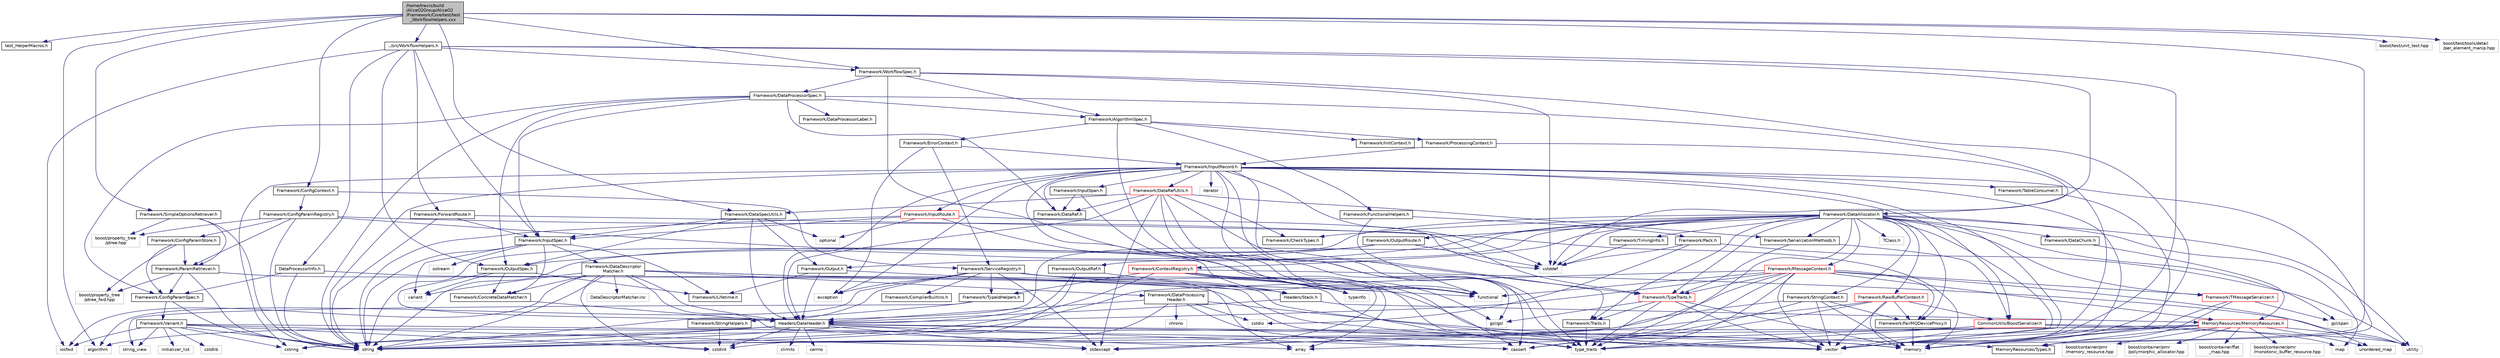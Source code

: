 digraph "/home/travis/build/AliceO2Group/AliceO2/Framework/Core/test/test_WorkflowHelpers.cxx"
{
 // INTERACTIVE_SVG=YES
  bgcolor="transparent";
  edge [fontname="Helvetica",fontsize="10",labelfontname="Helvetica",labelfontsize="10"];
  node [fontname="Helvetica",fontsize="10",shape=record];
  Node0 [label="/home/travis/build\l/AliceO2Group/AliceO2\l/Framework/Core/test/test\l_WorkflowHelpers.cxx",height=0.2,width=0.4,color="black", fillcolor="grey75", style="filled", fontcolor="black"];
  Node0 -> Node1 [color="midnightblue",fontsize="10",style="solid",fontname="Helvetica"];
  Node1 [label="test_HelperMacros.h",height=0.2,width=0.4,color="black",URL="$d1/dee/test__HelperMacros_8h.html"];
  Node0 -> Node2 [color="midnightblue",fontsize="10",style="solid",fontname="Helvetica"];
  Node2 [label="Framework/ConfigContext.h",height=0.2,width=0.4,color="black",URL="$d7/d2e/ConfigContext_8h.html"];
  Node2 -> Node3 [color="midnightblue",fontsize="10",style="solid",fontname="Helvetica"];
  Node3 [label="Framework/ConfigParamRegistry.h",height=0.2,width=0.4,color="black",URL="$de/dc6/ConfigParamRegistry_8h.html"];
  Node3 -> Node4 [color="midnightblue",fontsize="10",style="solid",fontname="Helvetica"];
  Node4 [label="Framework/ParamRetriever.h",height=0.2,width=0.4,color="black",URL="$df/d72/ParamRetriever_8h.html"];
  Node4 -> Node5 [color="midnightblue",fontsize="10",style="solid",fontname="Helvetica"];
  Node5 [label="Framework/ConfigParamSpec.h",height=0.2,width=0.4,color="black",URL="$d0/d1c/ConfigParamSpec_8h.html"];
  Node5 -> Node6 [color="midnightblue",fontsize="10",style="solid",fontname="Helvetica"];
  Node6 [label="Framework/Variant.h",height=0.2,width=0.4,color="black",URL="$de/d56/Variant_8h.html"];
  Node6 -> Node7 [color="midnightblue",fontsize="10",style="solid",fontname="Helvetica"];
  Node7 [label="type_traits",height=0.2,width=0.4,color="grey75"];
  Node6 -> Node8 [color="midnightblue",fontsize="10",style="solid",fontname="Helvetica"];
  Node8 [label="cstring",height=0.2,width=0.4,color="grey75"];
  Node6 -> Node9 [color="midnightblue",fontsize="10",style="solid",fontname="Helvetica"];
  Node9 [label="cstdint",height=0.2,width=0.4,color="grey75"];
  Node6 -> Node10 [color="midnightblue",fontsize="10",style="solid",fontname="Helvetica"];
  Node10 [label="cstdlib",height=0.2,width=0.4,color="grey75"];
  Node6 -> Node11 [color="midnightblue",fontsize="10",style="solid",fontname="Helvetica"];
  Node11 [label="stdexcept",height=0.2,width=0.4,color="grey75"];
  Node6 -> Node12 [color="midnightblue",fontsize="10",style="solid",fontname="Helvetica"];
  Node12 [label="iosfwd",height=0.2,width=0.4,color="grey75"];
  Node6 -> Node13 [color="midnightblue",fontsize="10",style="solid",fontname="Helvetica"];
  Node13 [label="initializer_list",height=0.2,width=0.4,color="grey75"];
  Node6 -> Node14 [color="midnightblue",fontsize="10",style="solid",fontname="Helvetica"];
  Node14 [label="string_view",height=0.2,width=0.4,color="grey75"];
  Node6 -> Node15 [color="midnightblue",fontsize="10",style="solid",fontname="Helvetica"];
  Node15 [label="string",height=0.2,width=0.4,color="grey75"];
  Node5 -> Node15 [color="midnightblue",fontsize="10",style="solid",fontname="Helvetica"];
  Node4 -> Node16 [color="midnightblue",fontsize="10",style="solid",fontname="Helvetica"];
  Node16 [label="boost/property_tree\l/ptree_fwd.hpp",height=0.2,width=0.4,color="grey75"];
  Node4 -> Node15 [color="midnightblue",fontsize="10",style="solid",fontname="Helvetica"];
  Node4 -> Node17 [color="midnightblue",fontsize="10",style="solid",fontname="Helvetica"];
  Node17 [label="vector",height=0.2,width=0.4,color="grey75"];
  Node3 -> Node18 [color="midnightblue",fontsize="10",style="solid",fontname="Helvetica"];
  Node18 [label="Framework/ConfigParamStore.h",height=0.2,width=0.4,color="black",URL="$dd/daf/ConfigParamStore_8h.html"];
  Node18 -> Node4 [color="midnightblue",fontsize="10",style="solid",fontname="Helvetica"];
  Node18 -> Node5 [color="midnightblue",fontsize="10",style="solid",fontname="Helvetica"];
  Node18 -> Node16 [color="midnightblue",fontsize="10",style="solid",fontname="Helvetica"];
  Node3 -> Node19 [color="midnightblue",fontsize="10",style="solid",fontname="Helvetica"];
  Node19 [label="boost/property_tree\l/ptree.hpp",height=0.2,width=0.4,color="grey75"];
  Node3 -> Node20 [color="midnightblue",fontsize="10",style="solid",fontname="Helvetica"];
  Node20 [label="memory",height=0.2,width=0.4,color="grey75"];
  Node3 -> Node15 [color="midnightblue",fontsize="10",style="solid",fontname="Helvetica"];
  Node3 -> Node21 [color="midnightblue",fontsize="10",style="solid",fontname="Helvetica"];
  Node21 [label="cassert",height=0.2,width=0.4,color="grey75"];
  Node2 -> Node22 [color="midnightblue",fontsize="10",style="solid",fontname="Helvetica"];
  Node22 [label="Framework/ServiceRegistry.h",height=0.2,width=0.4,color="black",URL="$d8/d17/ServiceRegistry_8h.html"];
  Node22 -> Node23 [color="midnightblue",fontsize="10",style="solid",fontname="Helvetica"];
  Node23 [label="Framework/CompilerBuiltins.h",height=0.2,width=0.4,color="black",URL="$d9/de8/CompilerBuiltins_8h.html"];
  Node22 -> Node24 [color="midnightblue",fontsize="10",style="solid",fontname="Helvetica"];
  Node24 [label="Framework/TypeIdHelpers.h",height=0.2,width=0.4,color="black",URL="$d2/d9a/TypeIdHelpers_8h.html"];
  Node24 -> Node14 [color="midnightblue",fontsize="10",style="solid",fontname="Helvetica"];
  Node24 -> Node25 [color="midnightblue",fontsize="10",style="solid",fontname="Helvetica"];
  Node25 [label="Framework/StringHelpers.h",height=0.2,width=0.4,color="black",URL="$db/dff/StringHelpers_8h.html"];
  Node25 -> Node9 [color="midnightblue",fontsize="10",style="solid",fontname="Helvetica"];
  Node22 -> Node26 [color="midnightblue",fontsize="10",style="solid",fontname="Helvetica"];
  Node26 [label="algorithm",height=0.2,width=0.4,color="grey75"];
  Node22 -> Node27 [color="midnightblue",fontsize="10",style="solid",fontname="Helvetica"];
  Node27 [label="array",height=0.2,width=0.4,color="grey75"];
  Node22 -> Node28 [color="midnightblue",fontsize="10",style="solid",fontname="Helvetica"];
  Node28 [label="exception",height=0.2,width=0.4,color="grey75"];
  Node22 -> Node29 [color="midnightblue",fontsize="10",style="solid",fontname="Helvetica"];
  Node29 [label="functional",height=0.2,width=0.4,color="grey75"];
  Node22 -> Node15 [color="midnightblue",fontsize="10",style="solid",fontname="Helvetica"];
  Node22 -> Node7 [color="midnightblue",fontsize="10",style="solid",fontname="Helvetica"];
  Node22 -> Node30 [color="midnightblue",fontsize="10",style="solid",fontname="Helvetica"];
  Node30 [label="typeinfo",height=0.2,width=0.4,color="grey75"];
  Node22 -> Node11 [color="midnightblue",fontsize="10",style="solid",fontname="Helvetica"];
  Node0 -> Node31 [color="midnightblue",fontsize="10",style="solid",fontname="Helvetica"];
  Node31 [label="Framework/WorkflowSpec.h",height=0.2,width=0.4,color="black",URL="$df/da1/WorkflowSpec_8h.html"];
  Node31 -> Node32 [color="midnightblue",fontsize="10",style="solid",fontname="Helvetica"];
  Node32 [label="Framework/DataProcessorSpec.h",height=0.2,width=0.4,color="black",URL="$d0/df4/DataProcessorSpec_8h.html"];
  Node32 -> Node33 [color="midnightblue",fontsize="10",style="solid",fontname="Helvetica"];
  Node33 [label="Framework/AlgorithmSpec.h",height=0.2,width=0.4,color="black",URL="$d0/d14/AlgorithmSpec_8h.html"];
  Node33 -> Node34 [color="midnightblue",fontsize="10",style="solid",fontname="Helvetica"];
  Node34 [label="Framework/ProcessingContext.h",height=0.2,width=0.4,color="black",URL="$de/d6a/ProcessingContext_8h.html"];
  Node34 -> Node35 [color="midnightblue",fontsize="10",style="solid",fontname="Helvetica"];
  Node35 [label="Framework/InputRecord.h",height=0.2,width=0.4,color="black",URL="$d6/d5c/InputRecord_8h.html"];
  Node35 -> Node36 [color="midnightblue",fontsize="10",style="solid",fontname="Helvetica"];
  Node36 [label="Framework/DataRef.h",height=0.2,width=0.4,color="black",URL="$d5/dfb/DataRef_8h.html"];
  Node35 -> Node37 [color="midnightblue",fontsize="10",style="solid",fontname="Helvetica"];
  Node37 [label="Framework/DataRefUtils.h",height=0.2,width=0.4,color="red",URL="$d5/db8/DataRefUtils_8h.html"];
  Node37 -> Node36 [color="midnightblue",fontsize="10",style="solid",fontname="Helvetica"];
  Node37 -> Node50 [color="midnightblue",fontsize="10",style="solid",fontname="Helvetica"];
  Node50 [label="Framework/SerializationMethods.h",height=0.2,width=0.4,color="black",URL="$d1/d53/SerializationMethods_8h.html",tooltip="Type wrappers for enfording a specific serialization method. "];
  Node50 -> Node51 [color="midnightblue",fontsize="10",style="solid",fontname="Helvetica"];
  Node51 [label="Framework/TypeTraits.h",height=0.2,width=0.4,color="red",URL="$d0/d95/TypeTraits_8h.html"];
  Node51 -> Node7 [color="midnightblue",fontsize="10",style="solid",fontname="Helvetica"];
  Node51 -> Node17 [color="midnightblue",fontsize="10",style="solid",fontname="Helvetica"];
  Node51 -> Node20 [color="midnightblue",fontsize="10",style="solid",fontname="Helvetica"];
  Node51 -> Node52 [color="midnightblue",fontsize="10",style="solid",fontname="Helvetica"];
  Node52 [label="Framework/Traits.h",height=0.2,width=0.4,color="black",URL="$db/d31/Traits_8h.html"];
  Node52 -> Node7 [color="midnightblue",fontsize="10",style="solid",fontname="Helvetica"];
  Node51 -> Node55 [color="midnightblue",fontsize="10",style="solid",fontname="Helvetica"];
  Node55 [label="gsl/gsl",height=0.2,width=0.4,color="grey75"];
  Node50 -> Node56 [color="midnightblue",fontsize="10",style="solid",fontname="Helvetica"];
  Node56 [label="CommonUtils/BoostSerializer.h",height=0.2,width=0.4,color="red",URL="$d7/d91/BoostSerializer_8h.html",tooltip="Templatised boost serializer/deserializer for containers and base types. "];
  Node56 -> Node57 [color="midnightblue",fontsize="10",style="solid",fontname="Helvetica"];
  Node57 [label="utility",height=0.2,width=0.4,color="grey75"];
  Node56 -> Node7 [color="midnightblue",fontsize="10",style="solid",fontname="Helvetica"];
  Node56 -> Node27 [color="midnightblue",fontsize="10",style="solid",fontname="Helvetica"];
  Node56 -> Node17 [color="midnightblue",fontsize="10",style="solid",fontname="Helvetica"];
  Node56 -> Node59 [color="midnightblue",fontsize="10",style="solid",fontname="Helvetica"];
  Node59 [label="map",height=0.2,width=0.4,color="grey75"];
  Node37 -> Node69 [color="midnightblue",fontsize="10",style="solid",fontname="Helvetica"];
  Node69 [label="Framework/DataSpecUtils.h",height=0.2,width=0.4,color="black",URL="$d6/d68/DataSpecUtils_8h.html"];
  Node69 -> Node70 [color="midnightblue",fontsize="10",style="solid",fontname="Helvetica"];
  Node70 [label="Framework/OutputSpec.h",height=0.2,width=0.4,color="black",URL="$db/d2d/OutputSpec_8h.html"];
  Node70 -> Node71 [color="midnightblue",fontsize="10",style="solid",fontname="Helvetica"];
  Node71 [label="Headers/DataHeader.h",height=0.2,width=0.4,color="black",URL="$dc/dcd/DataHeader_8h.html"];
  Node71 -> Node9 [color="midnightblue",fontsize="10",style="solid",fontname="Helvetica"];
  Node71 -> Node20 [color="midnightblue",fontsize="10",style="solid",fontname="Helvetica"];
  Node71 -> Node21 [color="midnightblue",fontsize="10",style="solid",fontname="Helvetica"];
  Node71 -> Node8 [color="midnightblue",fontsize="10",style="solid",fontname="Helvetica"];
  Node71 -> Node26 [color="midnightblue",fontsize="10",style="solid",fontname="Helvetica"];
  Node71 -> Node11 [color="midnightblue",fontsize="10",style="solid",fontname="Helvetica"];
  Node71 -> Node15 [color="midnightblue",fontsize="10",style="solid",fontname="Helvetica"];
  Node71 -> Node72 [color="midnightblue",fontsize="10",style="solid",fontname="Helvetica"];
  Node72 [label="climits",height=0.2,width=0.4,color="grey75"];
  Node71 -> Node48 [color="midnightblue",fontsize="10",style="solid",fontname="Helvetica"];
  Node48 [label="MemoryResources/Types.h",height=0.2,width=0.4,color="black",URL="$d7/df8/Types_8h.html"];
  Node71 -> Node73 [color="midnightblue",fontsize="10",style="solid",fontname="Helvetica"];
  Node73 [label="cerrno",height=0.2,width=0.4,color="grey75"];
  Node70 -> Node74 [color="midnightblue",fontsize="10",style="solid",fontname="Helvetica"];
  Node74 [label="Framework/Lifetime.h",height=0.2,width=0.4,color="black",URL="$dc/dca/Lifetime_8h.html"];
  Node70 -> Node75 [color="midnightblue",fontsize="10",style="solid",fontname="Helvetica"];
  Node75 [label="Framework/ConcreteDataMatcher.h",height=0.2,width=0.4,color="black",URL="$d0/d1b/ConcreteDataMatcher_8h.html"];
  Node75 -> Node71 [color="midnightblue",fontsize="10",style="solid",fontname="Helvetica"];
  Node70 -> Node76 [color="midnightblue",fontsize="10",style="solid",fontname="Helvetica"];
  Node76 [label="variant",height=0.2,width=0.4,color="grey75"];
  Node69 -> Node77 [color="midnightblue",fontsize="10",style="solid",fontname="Helvetica"];
  Node77 [label="Framework/InputSpec.h",height=0.2,width=0.4,color="black",URL="$d5/d3f/InputSpec_8h.html"];
  Node77 -> Node74 [color="midnightblue",fontsize="10",style="solid",fontname="Helvetica"];
  Node77 -> Node75 [color="midnightblue",fontsize="10",style="solid",fontname="Helvetica"];
  Node77 -> Node78 [color="midnightblue",fontsize="10",style="solid",fontname="Helvetica"];
  Node78 [label="Framework/DataDescriptor\lMatcher.h",height=0.2,width=0.4,color="black",URL="$d3/da3/DataDescriptorMatcher_8h.html"];
  Node78 -> Node75 [color="midnightblue",fontsize="10",style="solid",fontname="Helvetica"];
  Node78 -> Node79 [color="midnightblue",fontsize="10",style="solid",fontname="Helvetica"];
  Node79 [label="Framework/DataProcessing\lHeader.h",height=0.2,width=0.4,color="black",URL="$d6/dc9/DataProcessingHeader_8h.html"];
  Node79 -> Node71 [color="midnightblue",fontsize="10",style="solid",fontname="Helvetica"];
  Node79 -> Node9 [color="midnightblue",fontsize="10",style="solid",fontname="Helvetica"];
  Node79 -> Node80 [color="midnightblue",fontsize="10",style="solid",fontname="Helvetica"];
  Node80 [label="cstdio",height=0.2,width=0.4,color="grey75"];
  Node79 -> Node20 [color="midnightblue",fontsize="10",style="solid",fontname="Helvetica"];
  Node79 -> Node21 [color="midnightblue",fontsize="10",style="solid",fontname="Helvetica"];
  Node79 -> Node81 [color="midnightblue",fontsize="10",style="solid",fontname="Helvetica"];
  Node81 [label="chrono",height=0.2,width=0.4,color="grey75"];
  Node78 -> Node71 [color="midnightblue",fontsize="10",style="solid",fontname="Helvetica"];
  Node78 -> Node82 [color="midnightblue",fontsize="10",style="solid",fontname="Helvetica"];
  Node82 [label="Headers/Stack.h",height=0.2,width=0.4,color="black",URL="$d4/d00/Headers_2include_2Headers_2Stack_8h.html"];
  Node82 -> Node83 [color="midnightblue",fontsize="10",style="solid",fontname="Helvetica"];
  Node83 [label="MemoryResources/MemoryResources.h",height=0.2,width=0.4,color="red",URL="$dc/d03/MemoryResources_8h.html"];
  Node83 -> Node84 [color="midnightblue",fontsize="10",style="solid",fontname="Helvetica"];
  Node84 [label="boost/container/flat\l_map.hpp",height=0.2,width=0.4,color="grey75"];
  Node83 -> Node85 [color="midnightblue",fontsize="10",style="solid",fontname="Helvetica"];
  Node85 [label="boost/container/pmr\l/memory_resource.hpp",height=0.2,width=0.4,color="grey75"];
  Node83 -> Node86 [color="midnightblue",fontsize="10",style="solid",fontname="Helvetica"];
  Node86 [label="boost/container/pmr\l/monotonic_buffer_resource.hpp",height=0.2,width=0.4,color="grey75"];
  Node83 -> Node87 [color="midnightblue",fontsize="10",style="solid",fontname="Helvetica"];
  Node87 [label="boost/container/pmr\l/polymorphic_allocator.hpp",height=0.2,width=0.4,color="grey75"];
  Node83 -> Node8 [color="midnightblue",fontsize="10",style="solid",fontname="Helvetica"];
  Node83 -> Node15 [color="midnightblue",fontsize="10",style="solid",fontname="Helvetica"];
  Node83 -> Node7 [color="midnightblue",fontsize="10",style="solid",fontname="Helvetica"];
  Node83 -> Node57 [color="midnightblue",fontsize="10",style="solid",fontname="Helvetica"];
  Node83 -> Node17 [color="midnightblue",fontsize="10",style="solid",fontname="Helvetica"];
  Node83 -> Node88 [color="midnightblue",fontsize="10",style="solid",fontname="Helvetica"];
  Node88 [label="unordered_map",height=0.2,width=0.4,color="grey75"];
  Node83 -> Node48 [color="midnightblue",fontsize="10",style="solid",fontname="Helvetica"];
  Node82 -> Node71 [color="midnightblue",fontsize="10",style="solid",fontname="Helvetica"];
  Node78 -> Node27 [color="midnightblue",fontsize="10",style="solid",fontname="Helvetica"];
  Node78 -> Node9 [color="midnightblue",fontsize="10",style="solid",fontname="Helvetica"];
  Node78 -> Node12 [color="midnightblue",fontsize="10",style="solid",fontname="Helvetica"];
  Node78 -> Node15 [color="midnightblue",fontsize="10",style="solid",fontname="Helvetica"];
  Node78 -> Node76 [color="midnightblue",fontsize="10",style="solid",fontname="Helvetica"];
  Node78 -> Node17 [color="midnightblue",fontsize="10",style="solid",fontname="Helvetica"];
  Node78 -> Node93 [color="midnightblue",fontsize="10",style="solid",fontname="Helvetica"];
  Node93 [label="DataDescriptorMatcher.inc",height=0.2,width=0.4,color="grey75"];
  Node77 -> Node15 [color="midnightblue",fontsize="10",style="solid",fontname="Helvetica"];
  Node77 -> Node94 [color="midnightblue",fontsize="10",style="solid",fontname="Helvetica"];
  Node94 [label="ostream",height=0.2,width=0.4,color="grey75"];
  Node77 -> Node76 [color="midnightblue",fontsize="10",style="solid",fontname="Helvetica"];
  Node69 -> Node71 [color="midnightblue",fontsize="10",style="solid",fontname="Helvetica"];
  Node69 -> Node95 [color="midnightblue",fontsize="10",style="solid",fontname="Helvetica"];
  Node95 [label="Framework/Output.h",height=0.2,width=0.4,color="black",URL="$d3/ddf/Output_8h.html"];
  Node95 -> Node71 [color="midnightblue",fontsize="10",style="solid",fontname="Helvetica"];
  Node95 -> Node74 [color="midnightblue",fontsize="10",style="solid",fontname="Helvetica"];
  Node95 -> Node82 [color="midnightblue",fontsize="10",style="solid",fontname="Helvetica"];
  Node69 -> Node96 [color="midnightblue",fontsize="10",style="solid",fontname="Helvetica"];
  Node96 [label="optional",height=0.2,width=0.4,color="grey75"];
  Node37 -> Node51 [color="midnightblue",fontsize="10",style="solid",fontname="Helvetica"];
  Node37 -> Node71 [color="midnightblue",fontsize="10",style="solid",fontname="Helvetica"];
  Node37 -> Node97 [color="midnightblue",fontsize="10",style="solid",fontname="Helvetica"];
  Node97 [label="Framework/CheckTypes.h",height=0.2,width=0.4,color="black",URL="$d1/d00/CheckTypes_8h.html"];
  Node37 -> Node55 [color="midnightblue",fontsize="10",style="solid",fontname="Helvetica"];
  Node37 -> Node11 [color="midnightblue",fontsize="10",style="solid",fontname="Helvetica"];
  Node37 -> Node7 [color="midnightblue",fontsize="10",style="solid",fontname="Helvetica"];
  Node35 -> Node99 [color="midnightblue",fontsize="10",style="solid",fontname="Helvetica"];
  Node99 [label="Framework/InputRoute.h",height=0.2,width=0.4,color="red",URL="$d5/d19/InputRoute_8h.html"];
  Node99 -> Node77 [color="midnightblue",fontsize="10",style="solid",fontname="Helvetica"];
  Node99 -> Node102 [color="midnightblue",fontsize="10",style="solid",fontname="Helvetica"];
  Node102 [label="cstddef",height=0.2,width=0.4,color="grey75"];
  Node99 -> Node15 [color="midnightblue",fontsize="10",style="solid",fontname="Helvetica"];
  Node99 -> Node29 [color="midnightblue",fontsize="10",style="solid",fontname="Helvetica"];
  Node99 -> Node96 [color="midnightblue",fontsize="10",style="solid",fontname="Helvetica"];
  Node35 -> Node51 [color="midnightblue",fontsize="10",style="solid",fontname="Helvetica"];
  Node35 -> Node103 [color="midnightblue",fontsize="10",style="solid",fontname="Helvetica"];
  Node103 [label="Framework/InputSpan.h",height=0.2,width=0.4,color="black",URL="$da/d0f/InputSpan_8h.html"];
  Node103 -> Node36 [color="midnightblue",fontsize="10",style="solid",fontname="Helvetica"];
  Node103 -> Node29 [color="midnightblue",fontsize="10",style="solid",fontname="Helvetica"];
  Node35 -> Node104 [color="midnightblue",fontsize="10",style="solid",fontname="Helvetica"];
  Node104 [label="Framework/TableConsumer.h",height=0.2,width=0.4,color="black",URL="$dc/d03/TableConsumer_8h.html"];
  Node104 -> Node20 [color="midnightblue",fontsize="10",style="solid",fontname="Helvetica"];
  Node35 -> Node52 [color="midnightblue",fontsize="10",style="solid",fontname="Helvetica"];
  Node35 -> Node48 [color="midnightblue",fontsize="10",style="solid",fontname="Helvetica"];
  Node35 -> Node71 [color="midnightblue",fontsize="10",style="solid",fontname="Helvetica"];
  Node35 -> Node56 [color="midnightblue",fontsize="10",style="solid",fontname="Helvetica"];
  Node35 -> Node55 [color="midnightblue",fontsize="10",style="solid",fontname="Helvetica"];
  Node35 -> Node105 [color="midnightblue",fontsize="10",style="solid",fontname="Helvetica"];
  Node105 [label="iterator",height=0.2,width=0.4,color="grey75"];
  Node35 -> Node15 [color="midnightblue",fontsize="10",style="solid",fontname="Helvetica"];
  Node35 -> Node17 [color="midnightblue",fontsize="10",style="solid",fontname="Helvetica"];
  Node35 -> Node8 [color="midnightblue",fontsize="10",style="solid",fontname="Helvetica"];
  Node35 -> Node21 [color="midnightblue",fontsize="10",style="solid",fontname="Helvetica"];
  Node35 -> Node28 [color="midnightblue",fontsize="10",style="solid",fontname="Helvetica"];
  Node35 -> Node20 [color="midnightblue",fontsize="10",style="solid",fontname="Helvetica"];
  Node35 -> Node7 [color="midnightblue",fontsize="10",style="solid",fontname="Helvetica"];
  Node34 -> Node106 [color="midnightblue",fontsize="10",style="solid",fontname="Helvetica"];
  Node106 [label="Framework/DataAllocator.h",height=0.2,width=0.4,color="black",URL="$d1/d28/DataAllocator_8h.html"];
  Node106 -> Node107 [color="midnightblue",fontsize="10",style="solid",fontname="Helvetica"];
  Node107 [label="Framework/ContextRegistry.h",height=0.2,width=0.4,color="red",URL="$df/d2f/ContextRegistry_8h.html"];
  Node107 -> Node24 [color="midnightblue",fontsize="10",style="solid",fontname="Helvetica"];
  Node107 -> Node30 [color="midnightblue",fontsize="10",style="solid",fontname="Helvetica"];
  Node107 -> Node7 [color="midnightblue",fontsize="10",style="solid",fontname="Helvetica"];
  Node107 -> Node15 [color="midnightblue",fontsize="10",style="solid",fontname="Helvetica"];
  Node107 -> Node11 [color="midnightblue",fontsize="10",style="solid",fontname="Helvetica"];
  Node107 -> Node17 [color="midnightblue",fontsize="10",style="solid",fontname="Helvetica"];
  Node107 -> Node57 [color="midnightblue",fontsize="10",style="solid",fontname="Helvetica"];
  Node107 -> Node27 [color="midnightblue",fontsize="10",style="solid",fontname="Helvetica"];
  Node106 -> Node109 [color="midnightblue",fontsize="10",style="solid",fontname="Helvetica"];
  Node109 [label="Framework/MessageContext.h",height=0.2,width=0.4,color="red",URL="$dc/dc4/MessageContext_8h.html"];
  Node109 -> Node112 [color="midnightblue",fontsize="10",style="solid",fontname="Helvetica"];
  Node112 [label="Framework/FairMQDeviceProxy.h",height=0.2,width=0.4,color="black",URL="$d8/d71/FairMQDeviceProxy_8h.html"];
  Node112 -> Node20 [color="midnightblue",fontsize="10",style="solid",fontname="Helvetica"];
  Node109 -> Node39 [color="midnightblue",fontsize="10",style="solid",fontname="Helvetica"];
  Node39 [label="Framework/TMessageSerializer.h",height=0.2,width=0.4,color="red",URL="$d8/d3c/TMessageSerializer_8h.html"];
  Node39 -> Node46 [color="midnightblue",fontsize="10",style="solid",fontname="Helvetica"];
  Node46 [label="gsl/span",height=0.2,width=0.4,color="grey75"];
  Node39 -> Node20 [color="midnightblue",fontsize="10",style="solid",fontname="Helvetica"];
  Node39 -> Node48 [color="midnightblue",fontsize="10",style="solid",fontname="Helvetica"];
  Node109 -> Node51 [color="midnightblue",fontsize="10",style="solid",fontname="Helvetica"];
  Node109 -> Node71 [color="midnightblue",fontsize="10",style="solid",fontname="Helvetica"];
  Node109 -> Node83 [color="midnightblue",fontsize="10",style="solid",fontname="Helvetica"];
  Node109 -> Node21 [color="midnightblue",fontsize="10",style="solid",fontname="Helvetica"];
  Node109 -> Node29 [color="midnightblue",fontsize="10",style="solid",fontname="Helvetica"];
  Node109 -> Node11 [color="midnightblue",fontsize="10",style="solid",fontname="Helvetica"];
  Node109 -> Node15 [color="midnightblue",fontsize="10",style="solid",fontname="Helvetica"];
  Node109 -> Node7 [color="midnightblue",fontsize="10",style="solid",fontname="Helvetica"];
  Node109 -> Node88 [color="midnightblue",fontsize="10",style="solid",fontname="Helvetica"];
  Node109 -> Node17 [color="midnightblue",fontsize="10",style="solid",fontname="Helvetica"];
  Node106 -> Node114 [color="midnightblue",fontsize="10",style="solid",fontname="Helvetica"];
  Node114 [label="Framework/StringContext.h",height=0.2,width=0.4,color="black",URL="$dd/df6/StringContext_8h.html"];
  Node114 -> Node112 [color="midnightblue",fontsize="10",style="solid",fontname="Helvetica"];
  Node114 -> Node17 [color="midnightblue",fontsize="10",style="solid",fontname="Helvetica"];
  Node114 -> Node21 [color="midnightblue",fontsize="10",style="solid",fontname="Helvetica"];
  Node114 -> Node15 [color="midnightblue",fontsize="10",style="solid",fontname="Helvetica"];
  Node114 -> Node20 [color="midnightblue",fontsize="10",style="solid",fontname="Helvetica"];
  Node106 -> Node115 [color="midnightblue",fontsize="10",style="solid",fontname="Helvetica"];
  Node115 [label="Framework/RawBufferContext.h",height=0.2,width=0.4,color="red",URL="$d8/d25/RawBufferContext_8h.html",tooltip=" "];
  Node115 -> Node112 [color="midnightblue",fontsize="10",style="solid",fontname="Helvetica"];
  Node115 -> Node56 [color="midnightblue",fontsize="10",style="solid",fontname="Helvetica"];
  Node115 -> Node17 [color="midnightblue",fontsize="10",style="solid",fontname="Helvetica"];
  Node115 -> Node21 [color="midnightblue",fontsize="10",style="solid",fontname="Helvetica"];
  Node115 -> Node15 [color="midnightblue",fontsize="10",style="solid",fontname="Helvetica"];
  Node115 -> Node20 [color="midnightblue",fontsize="10",style="solid",fontname="Helvetica"];
  Node106 -> Node95 [color="midnightblue",fontsize="10",style="solid",fontname="Helvetica"];
  Node106 -> Node117 [color="midnightblue",fontsize="10",style="solid",fontname="Helvetica"];
  Node117 [label="Framework/OutputRef.h",height=0.2,width=0.4,color="black",URL="$d6/d5a/OutputRef_8h.html"];
  Node117 -> Node71 [color="midnightblue",fontsize="10",style="solid",fontname="Helvetica"];
  Node117 -> Node82 [color="midnightblue",fontsize="10",style="solid",fontname="Helvetica"];
  Node117 -> Node15 [color="midnightblue",fontsize="10",style="solid",fontname="Helvetica"];
  Node106 -> Node118 [color="midnightblue",fontsize="10",style="solid",fontname="Helvetica"];
  Node118 [label="Framework/OutputRoute.h",height=0.2,width=0.4,color="black",URL="$d6/df4/OutputRoute_8h.html"];
  Node118 -> Node70 [color="midnightblue",fontsize="10",style="solid",fontname="Helvetica"];
  Node118 -> Node102 [color="midnightblue",fontsize="10",style="solid",fontname="Helvetica"];
  Node118 -> Node15 [color="midnightblue",fontsize="10",style="solid",fontname="Helvetica"];
  Node106 -> Node119 [color="midnightblue",fontsize="10",style="solid",fontname="Helvetica"];
  Node119 [label="Framework/DataChunk.h",height=0.2,width=0.4,color="black",URL="$d7/d31/DataChunk_8h.html"];
  Node119 -> Node83 [color="midnightblue",fontsize="10",style="solid",fontname="Helvetica"];
  Node106 -> Node112 [color="midnightblue",fontsize="10",style="solid",fontname="Helvetica"];
  Node106 -> Node120 [color="midnightblue",fontsize="10",style="solid",fontname="Helvetica"];
  Node120 [label="Framework/TimingInfo.h",height=0.2,width=0.4,color="black",URL="$da/d2b/TimingInfo_8h.html"];
  Node120 -> Node102 [color="midnightblue",fontsize="10",style="solid",fontname="Helvetica"];
  Node106 -> Node39 [color="midnightblue",fontsize="10",style="solid",fontname="Helvetica"];
  Node106 -> Node51 [color="midnightblue",fontsize="10",style="solid",fontname="Helvetica"];
  Node106 -> Node52 [color="midnightblue",fontsize="10",style="solid",fontname="Helvetica"];
  Node106 -> Node50 [color="midnightblue",fontsize="10",style="solid",fontname="Helvetica"];
  Node106 -> Node97 [color="midnightblue",fontsize="10",style="solid",fontname="Helvetica"];
  Node106 -> Node71 [color="midnightblue",fontsize="10",style="solid",fontname="Helvetica"];
  Node106 -> Node49 [color="midnightblue",fontsize="10",style="solid",fontname="Helvetica"];
  Node49 [label="TClass.h",height=0.2,width=0.4,color="grey75"];
  Node106 -> Node46 [color="midnightblue",fontsize="10",style="solid",fontname="Helvetica"];
  Node106 -> Node17 [color="midnightblue",fontsize="10",style="solid",fontname="Helvetica"];
  Node106 -> Node59 [color="midnightblue",fontsize="10",style="solid",fontname="Helvetica"];
  Node106 -> Node15 [color="midnightblue",fontsize="10",style="solid",fontname="Helvetica"];
  Node106 -> Node57 [color="midnightblue",fontsize="10",style="solid",fontname="Helvetica"];
  Node106 -> Node7 [color="midnightblue",fontsize="10",style="solid",fontname="Helvetica"];
  Node106 -> Node102 [color="midnightblue",fontsize="10",style="solid",fontname="Helvetica"];
  Node33 -> Node121 [color="midnightblue",fontsize="10",style="solid",fontname="Helvetica"];
  Node121 [label="Framework/ErrorContext.h",height=0.2,width=0.4,color="black",URL="$d7/dad/ErrorContext_8h.html"];
  Node121 -> Node35 [color="midnightblue",fontsize="10",style="solid",fontname="Helvetica"];
  Node121 -> Node22 [color="midnightblue",fontsize="10",style="solid",fontname="Helvetica"];
  Node121 -> Node28 [color="midnightblue",fontsize="10",style="solid",fontname="Helvetica"];
  Node33 -> Node122 [color="midnightblue",fontsize="10",style="solid",fontname="Helvetica"];
  Node122 [label="Framework/InitContext.h",height=0.2,width=0.4,color="black",URL="$d4/d2b/InitContext_8h.html"];
  Node33 -> Node123 [color="midnightblue",fontsize="10",style="solid",fontname="Helvetica"];
  Node123 [label="Framework/FunctionalHelpers.h",height=0.2,width=0.4,color="black",URL="$de/d9b/FunctionalHelpers_8h.html"];
  Node123 -> Node124 [color="midnightblue",fontsize="10",style="solid",fontname="Helvetica"];
  Node124 [label="Framework/Pack.h",height=0.2,width=0.4,color="black",URL="$dd/dce/Pack_8h.html"];
  Node124 -> Node102 [color="midnightblue",fontsize="10",style="solid",fontname="Helvetica"];
  Node124 -> Node57 [color="midnightblue",fontsize="10",style="solid",fontname="Helvetica"];
  Node124 -> Node80 [color="midnightblue",fontsize="10",style="solid",fontname="Helvetica"];
  Node123 -> Node29 [color="midnightblue",fontsize="10",style="solid",fontname="Helvetica"];
  Node33 -> Node29 [color="midnightblue",fontsize="10",style="solid",fontname="Helvetica"];
  Node32 -> Node5 [color="midnightblue",fontsize="10",style="solid",fontname="Helvetica"];
  Node32 -> Node125 [color="midnightblue",fontsize="10",style="solid",fontname="Helvetica"];
  Node125 [label="Framework/DataProcessorLabel.h",height=0.2,width=0.4,color="black",URL="$d1/df2/DataProcessorLabel_8h.html"];
  Node32 -> Node36 [color="midnightblue",fontsize="10",style="solid",fontname="Helvetica"];
  Node32 -> Node77 [color="midnightblue",fontsize="10",style="solid",fontname="Helvetica"];
  Node32 -> Node70 [color="midnightblue",fontsize="10",style="solid",fontname="Helvetica"];
  Node32 -> Node15 [color="midnightblue",fontsize="10",style="solid",fontname="Helvetica"];
  Node32 -> Node17 [color="midnightblue",fontsize="10",style="solid",fontname="Helvetica"];
  Node31 -> Node33 [color="midnightblue",fontsize="10",style="solid",fontname="Helvetica"];
  Node31 -> Node17 [color="midnightblue",fontsize="10",style="solid",fontname="Helvetica"];
  Node31 -> Node29 [color="midnightblue",fontsize="10",style="solid",fontname="Helvetica"];
  Node31 -> Node102 [color="midnightblue",fontsize="10",style="solid",fontname="Helvetica"];
  Node0 -> Node69 [color="midnightblue",fontsize="10",style="solid",fontname="Helvetica"];
  Node0 -> Node126 [color="midnightblue",fontsize="10",style="solid",fontname="Helvetica"];
  Node126 [label="Framework/SimpleOptionsRetriever.h",height=0.2,width=0.4,color="black",URL="$dd/d34/SimpleOptionsRetriever_8h.html"];
  Node126 -> Node4 [color="midnightblue",fontsize="10",style="solid",fontname="Helvetica"];
  Node126 -> Node19 [color="midnightblue",fontsize="10",style="solid",fontname="Helvetica"];
  Node126 -> Node15 [color="midnightblue",fontsize="10",style="solid",fontname="Helvetica"];
  Node0 -> Node127 [color="midnightblue",fontsize="10",style="solid",fontname="Helvetica"];
  Node127 [label="../src/WorkflowHelpers.h",height=0.2,width=0.4,color="black",URL="$d9/da0/WorkflowHelpers_8h.html"];
  Node127 -> Node77 [color="midnightblue",fontsize="10",style="solid",fontname="Helvetica"];
  Node127 -> Node70 [color="midnightblue",fontsize="10",style="solid",fontname="Helvetica"];
  Node127 -> Node128 [color="midnightblue",fontsize="10",style="solid",fontname="Helvetica"];
  Node128 [label="Framework/ForwardRoute.h",height=0.2,width=0.4,color="black",URL="$d7/d12/ForwardRoute_8h.html"];
  Node128 -> Node77 [color="midnightblue",fontsize="10",style="solid",fontname="Helvetica"];
  Node128 -> Node102 [color="midnightblue",fontsize="10",style="solid",fontname="Helvetica"];
  Node128 -> Node15 [color="midnightblue",fontsize="10",style="solid",fontname="Helvetica"];
  Node127 -> Node31 [color="midnightblue",fontsize="10",style="solid",fontname="Helvetica"];
  Node127 -> Node129 [color="midnightblue",fontsize="10",style="solid",fontname="Helvetica"];
  Node129 [label="DataProcessorInfo.h",height=0.2,width=0.4,color="black",URL="$d3/db3/DataProcessorInfo_8h.html"];
  Node129 -> Node5 [color="midnightblue",fontsize="10",style="solid",fontname="Helvetica"];
  Node129 -> Node15 [color="midnightblue",fontsize="10",style="solid",fontname="Helvetica"];
  Node129 -> Node17 [color="midnightblue",fontsize="10",style="solid",fontname="Helvetica"];
  Node127 -> Node102 [color="midnightblue",fontsize="10",style="solid",fontname="Helvetica"];
  Node127 -> Node17 [color="midnightblue",fontsize="10",style="solid",fontname="Helvetica"];
  Node127 -> Node12 [color="midnightblue",fontsize="10",style="solid",fontname="Helvetica"];
  Node0 -> Node130 [color="midnightblue",fontsize="10",style="solid",fontname="Helvetica"];
  Node130 [label="boost/test/unit_test.hpp",height=0.2,width=0.4,color="grey75"];
  Node0 -> Node131 [color="midnightblue",fontsize="10",style="solid",fontname="Helvetica"];
  Node131 [label="boost/test/tools/detail\l/per_element_manip.hpp",height=0.2,width=0.4,color="grey75"];
  Node0 -> Node26 [color="midnightblue",fontsize="10",style="solid",fontname="Helvetica"];
  Node0 -> Node20 [color="midnightblue",fontsize="10",style="solid",fontname="Helvetica"];
}
